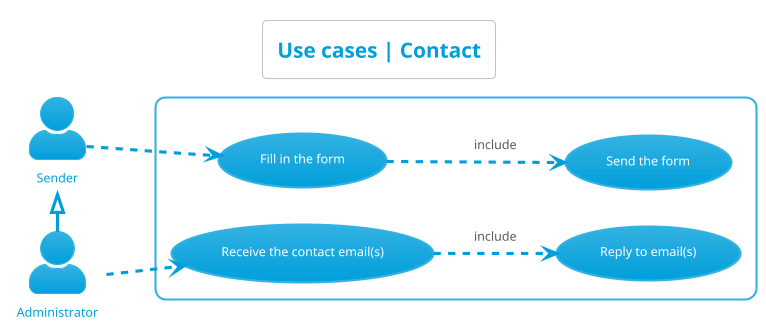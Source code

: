 @startuml use_cases__contact
left to right direction
skinparam actorStyle Awesome
!theme bluegray
skinparam backgroundcolor White

'Titre'
title Use cases | Contact

'Acteurs'
actor "Sender" as Expéditeur
actor "Administrator" as Administrateur
Expéditeur <|- Administrateur

'Rectangle'
rectangle {
    'Expéditeur'
    "Fill in the form" as (RemplirFormulaire)
    "Send the form" as (EnvoyerFormulaire)

    'Administrateur'
    "Receive the contact email(s)" as (RecevoirMail)
    "Reply to email(s)" as (RepondreMails)

    'Déroulement'
    :Expéditeur: -.> (RemplirFormulaire)
    (RemplirFormulaire) -.> (EnvoyerFormulaire) : include
    :Administrateur: -.> (RecevoirMail)
    (RecevoirMail) -.> (RepondreMails) : include
}
@enduml